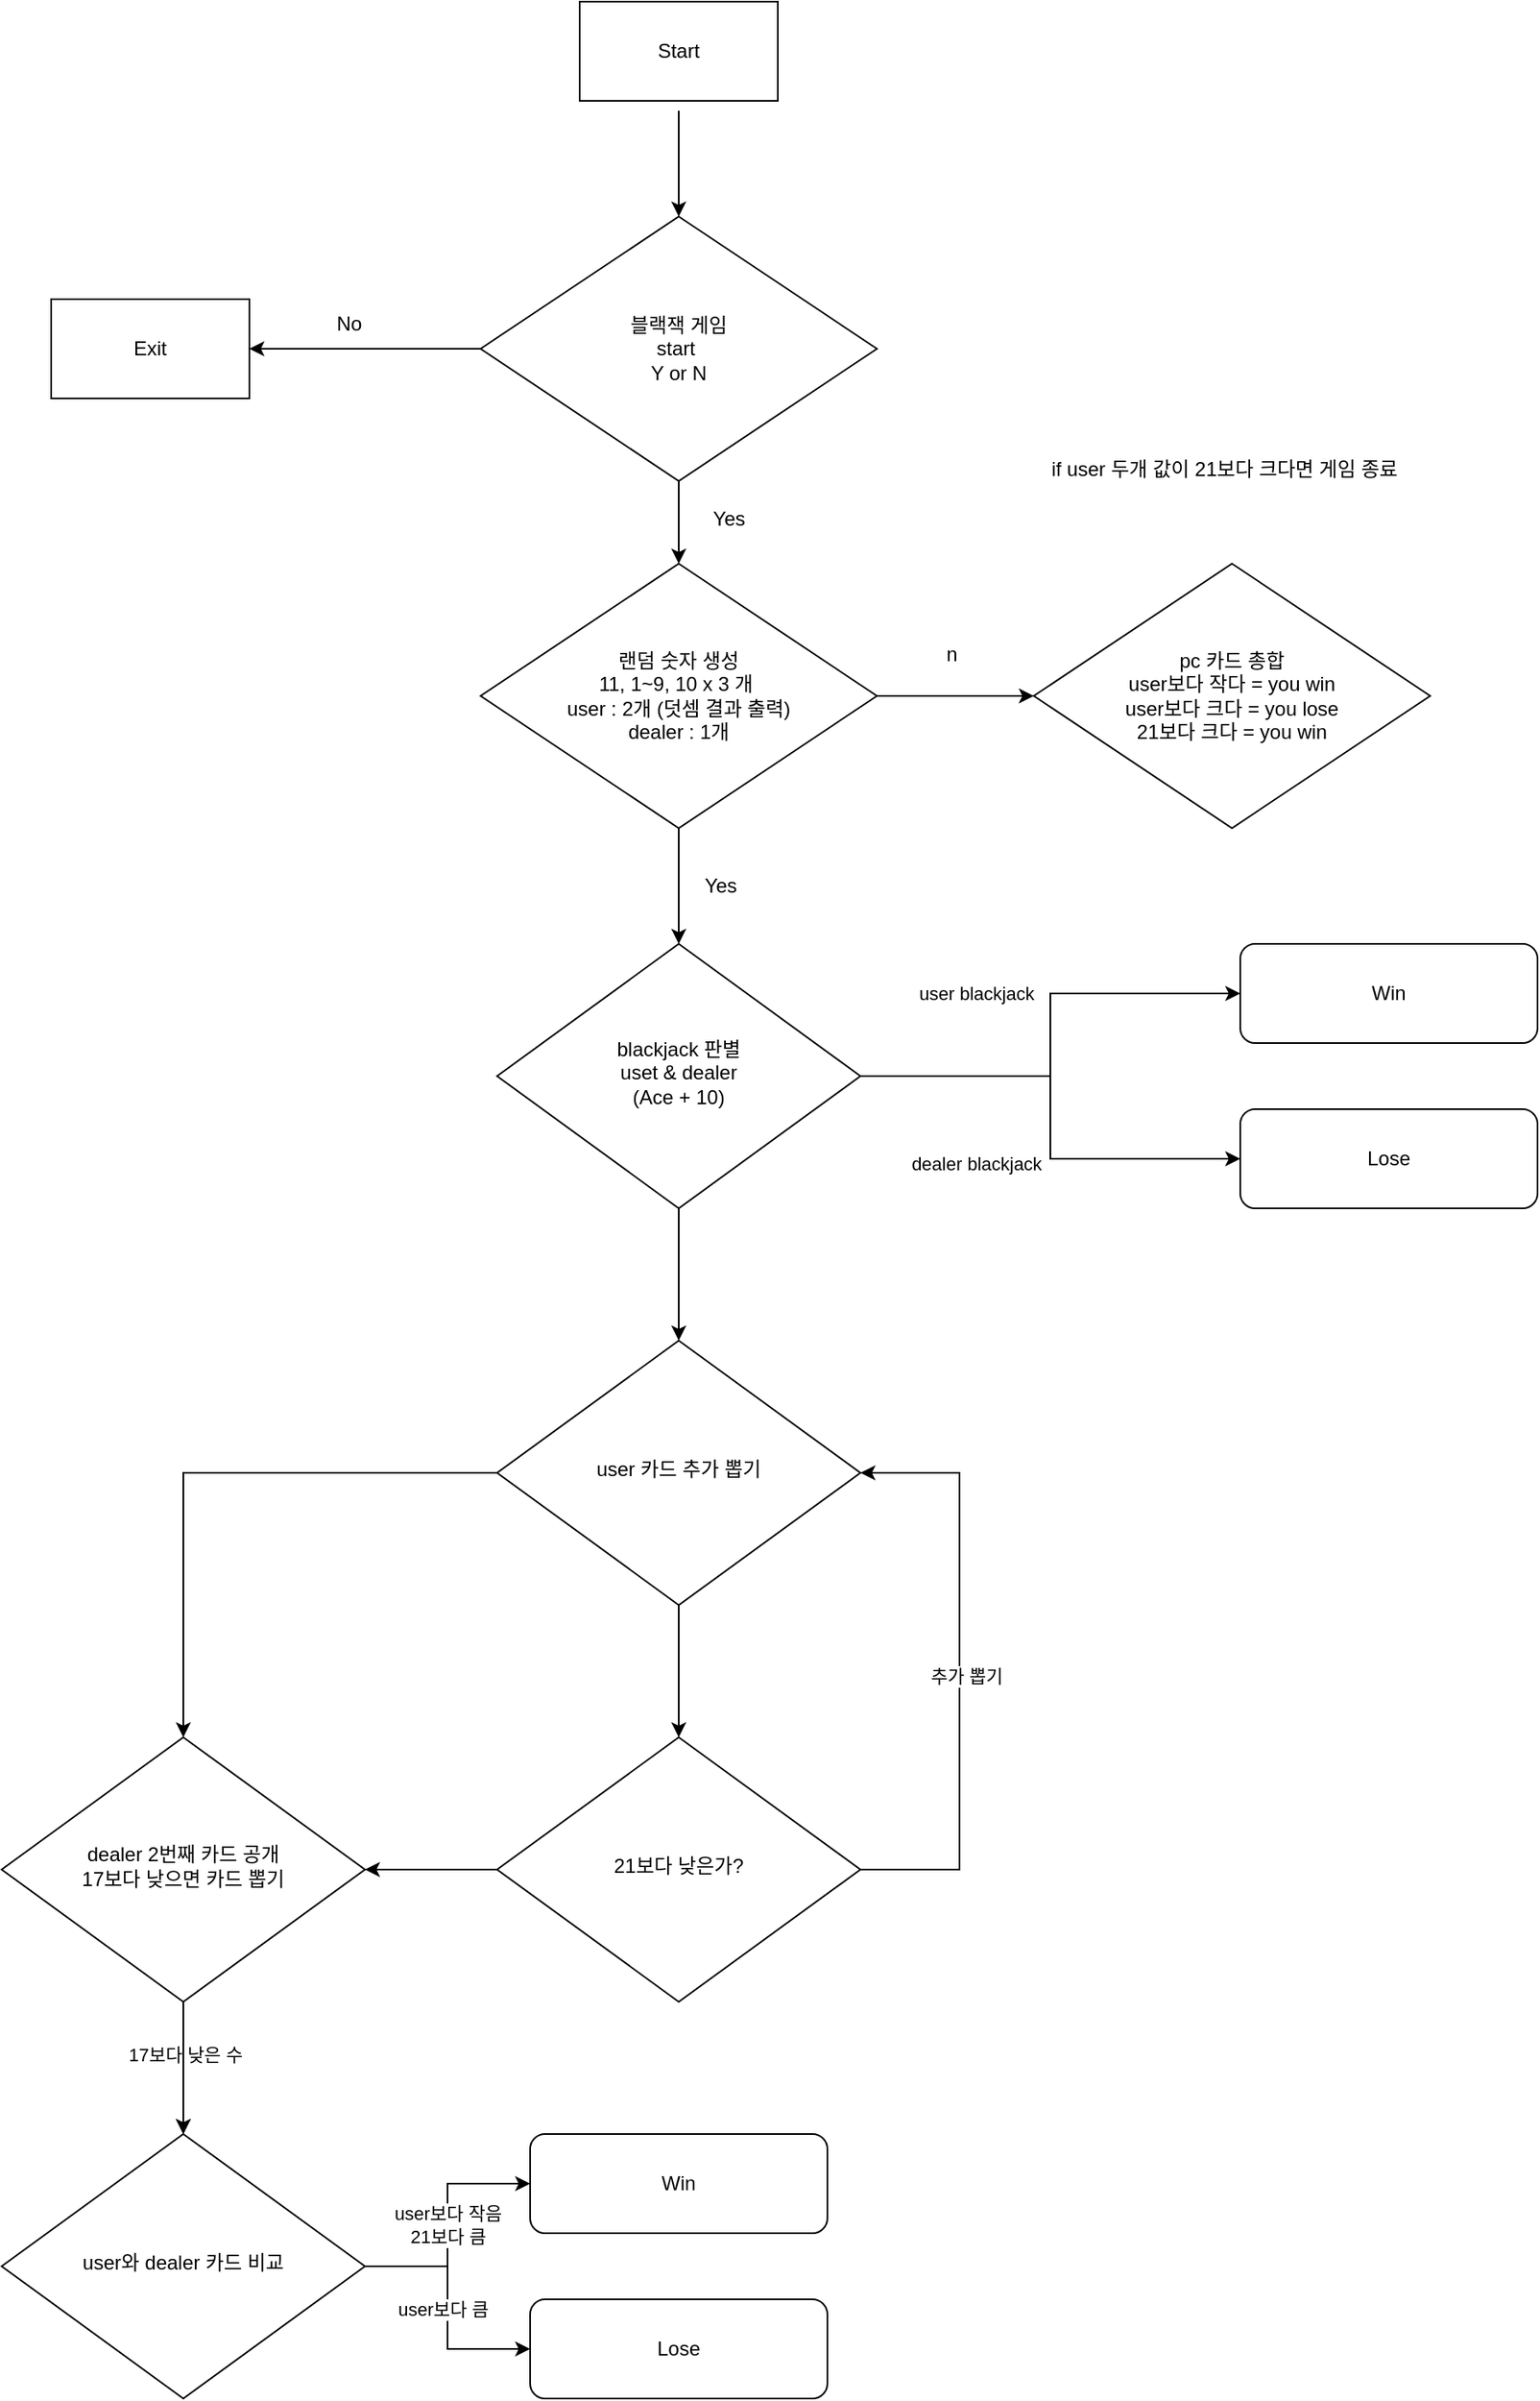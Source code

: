 <mxfile version="22.1.5" type="github">
  <diagram id="BxO6klJEb_uLm9-A6uWJ" name="Page-1">
    <mxGraphModel dx="695" dy="901" grid="1" gridSize="10" guides="1" tooltips="1" connect="1" arrows="1" fold="1" page="1" pageScale="1" pageWidth="1200" pageHeight="1920" math="0" shadow="0">
      <root>
        <mxCell id="0" />
        <mxCell id="1" parent="0" />
        <mxCell id="5" style="edgeStyle=none;html=1;exitX=0.5;exitY=1;exitDx=0;exitDy=0;entryX=0.5;entryY=0;entryDx=0;entryDy=0;" parent="1" source="2" target="3" edge="1">
          <mxGeometry relative="1" as="geometry" />
        </mxCell>
        <mxCell id="8" style="edgeStyle=none;html=1;fontSize=12;" parent="1" source="3" target="7" edge="1">
          <mxGeometry relative="1" as="geometry" />
        </mxCell>
        <mxCell id="9" style="edgeStyle=none;html=1;fontSize=12;" parent="1" source="3" target="6" edge="1">
          <mxGeometry relative="1" as="geometry" />
        </mxCell>
        <mxCell id="3" value="블랙잭 게임&lt;br&gt;start&amp;nbsp;&lt;br&gt;Y or N" style="rhombus;whiteSpace=wrap;html=1;fontFamily=Helvetica;fontSize=12;fontColor=default;align=center;strokeColor=default;strokeWidth=1;fillColor=default;" parent="1" vertex="1">
          <mxGeometry x="480" y="210" width="240" height="160" as="geometry" />
        </mxCell>
        <mxCell id="2" value="Start" style="rounded=0;whiteSpace=wrap;html=1;perimeterSpacing=6;strokeWidth=1;fontSize=12;gradientColor=none;" parent="1" vertex="1">
          <mxGeometry x="540" y="80" width="120" height="60" as="geometry" />
        </mxCell>
        <mxCell id="6" value="Exit" style="rounded=0;whiteSpace=wrap;html=1;strokeWidth=1;fontSize=12;gradientColor=none;" parent="1" vertex="1">
          <mxGeometry x="220" y="260" width="120" height="60" as="geometry" />
        </mxCell>
        <mxCell id="D96x7bOmITaF-tAiG1XP-35" value="" style="edgeStyle=orthogonalEdgeStyle;rounded=0;orthogonalLoop=1;jettySize=auto;html=1;" parent="1" source="7" target="D96x7bOmITaF-tAiG1XP-26" edge="1">
          <mxGeometry relative="1" as="geometry" />
        </mxCell>
        <mxCell id="D96x7bOmITaF-tAiG1XP-36" value="" style="edgeStyle=orthogonalEdgeStyle;rounded=0;orthogonalLoop=1;jettySize=auto;html=1;" parent="1" source="7" edge="1">
          <mxGeometry relative="1" as="geometry">
            <mxPoint x="600" y="650" as="targetPoint" />
          </mxGeometry>
        </mxCell>
        <mxCell id="7" value="랜덤 숫자 생성&lt;br&gt;11, 1~9, 10 x 3 개&amp;nbsp;&lt;br&gt;user : 2개 (덧셈 결과 출력)&lt;br&gt;dealer : 1개" style="rounded=0;whiteSpace=wrap;html=1;strokeWidth=1;fontSize=12;gradientColor=none;shape=rhombus;perimeter=rhombusPerimeter;" parent="1" vertex="1">
          <mxGeometry x="480" y="420" width="240" height="160" as="geometry" />
        </mxCell>
        <mxCell id="10" value="Yes" style="text;html=1;align=center;verticalAlign=middle;resizable=0;points=[];autosize=1;strokeColor=none;fillColor=none;fontSize=12;" parent="1" vertex="1">
          <mxGeometry x="610" y="378" width="40" height="30" as="geometry" />
        </mxCell>
        <mxCell id="11" value="No" style="text;html=1;align=center;verticalAlign=middle;resizable=0;points=[];autosize=1;strokeColor=none;fillColor=none;fontSize=12;" parent="1" vertex="1">
          <mxGeometry x="380" y="260" width="40" height="30" as="geometry" />
        </mxCell>
        <mxCell id="D96x7bOmITaF-tAiG1XP-21" value="if user 두개 값이 21보다 크다면 게임 종료" style="text;html=1;align=center;verticalAlign=middle;resizable=0;points=[];autosize=1;strokeColor=none;fillColor=none;" parent="1" vertex="1">
          <mxGeometry x="805" y="348" width="250" height="30" as="geometry" />
        </mxCell>
        <mxCell id="D96x7bOmITaF-tAiG1XP-26" value="pc 카드 총합&lt;br&gt;user보다 작다 = you win&lt;br&gt;user보다 크다 = you lose&lt;br&gt;21보다 크다 = you win" style="rounded=0;whiteSpace=wrap;html=1;strokeWidth=1;fontSize=12;gradientColor=none;shape=rhombus;perimeter=rhombusPerimeter;" parent="1" vertex="1">
          <mxGeometry x="815" y="420" width="240" height="160" as="geometry" />
        </mxCell>
        <mxCell id="D96x7bOmITaF-tAiG1XP-29" value="n" style="text;html=1;align=center;verticalAlign=middle;resizable=0;points=[];autosize=1;strokeColor=none;fillColor=none;" parent="1" vertex="1">
          <mxGeometry x="750" y="460" width="30" height="30" as="geometry" />
        </mxCell>
        <mxCell id="D96x7bOmITaF-tAiG1XP-47" value="" style="edgeStyle=orthogonalEdgeStyle;rounded=0;orthogonalLoop=1;jettySize=auto;html=1;" parent="1" edge="1">
          <mxGeometry relative="1" as="geometry">
            <mxPoint x="600" y="810" as="sourcePoint" />
          </mxGeometry>
        </mxCell>
        <mxCell id="D96x7bOmITaF-tAiG1XP-49" value="n" style="edgeLabel;html=1;align=center;verticalAlign=middle;resizable=0;points=[];fontSize=16;fontFamily=Helvetica;fontColor=default;" parent="D96x7bOmITaF-tAiG1XP-47" vertex="1" connectable="0">
          <mxGeometry x="-0.025" y="2" relative="1" as="geometry">
            <mxPoint as="offset" />
          </mxGeometry>
        </mxCell>
        <mxCell id="D96x7bOmITaF-tAiG1XP-34" value="Yes" style="text;html=1;align=center;verticalAlign=middle;resizable=0;points=[];autosize=1;strokeColor=none;fillColor=none;" parent="1" vertex="1">
          <mxGeometry x="605" y="600" width="40" height="30" as="geometry" />
        </mxCell>
        <mxCell id="1RT8lEKowrVVDk6PhkPk-20" style="edgeStyle=orthogonalEdgeStyle;rounded=0;orthogonalLoop=1;jettySize=auto;html=1;exitX=1;exitY=0.5;exitDx=0;exitDy=0;entryX=0;entryY=0.5;entryDx=0;entryDy=0;" parent="1" source="1RT8lEKowrVVDk6PhkPk-16" target="1RT8lEKowrVVDk6PhkPk-18" edge="1">
          <mxGeometry relative="1" as="geometry" />
        </mxCell>
        <mxCell id="1RT8lEKowrVVDk6PhkPk-23" value="user blackjack" style="edgeLabel;html=1;align=center;verticalAlign=middle;resizable=0;points=[];" parent="1RT8lEKowrVVDk6PhkPk-20" vertex="1" connectable="0">
          <mxGeometry x="0.321" relative="1" as="geometry">
            <mxPoint x="-65" as="offset" />
          </mxGeometry>
        </mxCell>
        <mxCell id="1RT8lEKowrVVDk6PhkPk-22" style="edgeStyle=orthogonalEdgeStyle;rounded=0;orthogonalLoop=1;jettySize=auto;html=1;entryX=0;entryY=0.5;entryDx=0;entryDy=0;" parent="1" source="1RT8lEKowrVVDk6PhkPk-16" target="1RT8lEKowrVVDk6PhkPk-19" edge="1">
          <mxGeometry relative="1" as="geometry" />
        </mxCell>
        <mxCell id="1RT8lEKowrVVDk6PhkPk-24" value="dealer blackjack" style="edgeLabel;html=1;align=center;verticalAlign=middle;resizable=0;points=[];" parent="1RT8lEKowrVVDk6PhkPk-22" vertex="1" connectable="0">
          <mxGeometry x="0.6" y="-3" relative="1" as="geometry">
            <mxPoint x="-104" as="offset" />
          </mxGeometry>
        </mxCell>
        <mxCell id="1RT8lEKowrVVDk6PhkPk-28" value="" style="edgeStyle=orthogonalEdgeStyle;rounded=0;orthogonalLoop=1;jettySize=auto;html=1;" parent="1" source="1RT8lEKowrVVDk6PhkPk-16" target="1RT8lEKowrVVDk6PhkPk-27" edge="1">
          <mxGeometry relative="1" as="geometry" />
        </mxCell>
        <mxCell id="1RT8lEKowrVVDk6PhkPk-16" value="blackjack 판별&lt;br&gt;uset &amp;amp; dealer&lt;br&gt;(Ace + 10)" style="rhombus;whiteSpace=wrap;html=1;shadow=0;fontFamily=Helvetica;fontSize=12;align=center;strokeWidth=1;spacing=6;spacingTop=-4;" parent="1" vertex="1">
          <mxGeometry x="490" y="650" width="220" height="160" as="geometry" />
        </mxCell>
        <mxCell id="1RT8lEKowrVVDk6PhkPk-18" value="Win" style="rounded=1;whiteSpace=wrap;html=1;fontSize=12;glass=0;strokeWidth=1;shadow=0;" parent="1" vertex="1">
          <mxGeometry x="940" y="650" width="180" height="60" as="geometry" />
        </mxCell>
        <mxCell id="1RT8lEKowrVVDk6PhkPk-19" value="Lose" style="rounded=1;whiteSpace=wrap;html=1;fontSize=12;glass=0;strokeWidth=1;shadow=0;" parent="1" vertex="1">
          <mxGeometry x="940" y="750" width="180" height="60" as="geometry" />
        </mxCell>
        <mxCell id="1RT8lEKowrVVDk6PhkPk-34" value="" style="edgeStyle=orthogonalEdgeStyle;rounded=0;orthogonalLoop=1;jettySize=auto;html=1;" parent="1" source="1RT8lEKowrVVDk6PhkPk-27" target="1RT8lEKowrVVDk6PhkPk-33" edge="1">
          <mxGeometry relative="1" as="geometry" />
        </mxCell>
        <mxCell id="1RT8lEKowrVVDk6PhkPk-38" value="" style="edgeStyle=orthogonalEdgeStyle;rounded=0;orthogonalLoop=1;jettySize=auto;html=1;" parent="1" source="1RT8lEKowrVVDk6PhkPk-27" target="1RT8lEKowrVVDk6PhkPk-37" edge="1">
          <mxGeometry relative="1" as="geometry" />
        </mxCell>
        <mxCell id="1RT8lEKowrVVDk6PhkPk-27" value="user 카드 추가 뽑기" style="rhombus;whiteSpace=wrap;html=1;shadow=0;fontFamily=Helvetica;fontSize=12;align=center;strokeWidth=1;spacing=6;spacingTop=-4;" parent="1" vertex="1">
          <mxGeometry x="490" y="890" width="220" height="160" as="geometry" />
        </mxCell>
        <mxCell id="1RT8lEKowrVVDk6PhkPk-45" value="" style="edgeStyle=orthogonalEdgeStyle;rounded=0;orthogonalLoop=1;jettySize=auto;html=1;" parent="1" source="1RT8lEKowrVVDk6PhkPk-33" target="1RT8lEKowrVVDk6PhkPk-44" edge="1">
          <mxGeometry relative="1" as="geometry" />
        </mxCell>
        <mxCell id="1RT8lEKowrVVDk6PhkPk-46" value="17보다 낮은 수" style="edgeLabel;html=1;align=center;verticalAlign=middle;resizable=0;points=[];" parent="1RT8lEKowrVVDk6PhkPk-45" vertex="1" connectable="0">
          <mxGeometry x="-0.275" y="1" relative="1" as="geometry">
            <mxPoint y="3" as="offset" />
          </mxGeometry>
        </mxCell>
        <mxCell id="1RT8lEKowrVVDk6PhkPk-47" value="" style="edgeStyle=orthogonalEdgeStyle;rounded=0;orthogonalLoop=1;jettySize=auto;html=1;" parent="1" source="1RT8lEKowrVVDk6PhkPk-33" target="1RT8lEKowrVVDk6PhkPk-44" edge="1">
          <mxGeometry relative="1" as="geometry" />
        </mxCell>
        <mxCell id="1RT8lEKowrVVDk6PhkPk-33" value="dealer 2번째 카드 공개&lt;br&gt;17보다 낮으면 카드 뽑기" style="rhombus;whiteSpace=wrap;html=1;shadow=0;fontFamily=Helvetica;fontSize=12;align=center;strokeWidth=1;spacing=6;spacingTop=-4;" parent="1" vertex="1">
          <mxGeometry x="190" y="1130" width="220" height="160" as="geometry" />
        </mxCell>
        <mxCell id="1RT8lEKowrVVDk6PhkPk-39" style="edgeStyle=orthogonalEdgeStyle;rounded=0;orthogonalLoop=1;jettySize=auto;html=1;entryX=1;entryY=0.5;entryDx=0;entryDy=0;exitX=1;exitY=0.5;exitDx=0;exitDy=0;" parent="1" source="1RT8lEKowrVVDk6PhkPk-37" target="1RT8lEKowrVVDk6PhkPk-27" edge="1">
          <mxGeometry relative="1" as="geometry">
            <mxPoint x="730" y="1190" as="sourcePoint" />
            <mxPoint x="840" y="1020" as="targetPoint" />
            <Array as="points">
              <mxPoint x="770" y="1210" />
              <mxPoint x="770" y="970" />
            </Array>
          </mxGeometry>
        </mxCell>
        <mxCell id="1RT8lEKowrVVDk6PhkPk-42" value="추가 뽑기&lt;br&gt;" style="edgeLabel;html=1;align=center;verticalAlign=middle;resizable=0;points=[];" parent="1RT8lEKowrVVDk6PhkPk-39" vertex="1" connectable="0">
          <mxGeometry x="-0.017" y="-4" relative="1" as="geometry">
            <mxPoint as="offset" />
          </mxGeometry>
        </mxCell>
        <mxCell id="1RT8lEKowrVVDk6PhkPk-43" value="" style="edgeStyle=orthogonalEdgeStyle;rounded=0;orthogonalLoop=1;jettySize=auto;html=1;" parent="1" source="1RT8lEKowrVVDk6PhkPk-37" target="1RT8lEKowrVVDk6PhkPk-33" edge="1">
          <mxGeometry relative="1" as="geometry" />
        </mxCell>
        <mxCell id="1RT8lEKowrVVDk6PhkPk-37" value="21보다 낮은가?" style="rhombus;whiteSpace=wrap;html=1;shadow=0;fontFamily=Helvetica;fontSize=12;align=center;strokeWidth=1;spacing=6;spacingTop=-4;" parent="1" vertex="1">
          <mxGeometry x="490" y="1130" width="220" height="160" as="geometry" />
        </mxCell>
        <mxCell id="1RT8lEKowrVVDk6PhkPk-52" value="" style="edgeStyle=orthogonalEdgeStyle;rounded=0;orthogonalLoop=1;jettySize=auto;html=1;" parent="1" source="1RT8lEKowrVVDk6PhkPk-44" target="1RT8lEKowrVVDk6PhkPk-51" edge="1">
          <mxGeometry relative="1" as="geometry" />
        </mxCell>
        <mxCell id="1RT8lEKowrVVDk6PhkPk-55" value="user보다 큼" style="edgeLabel;html=1;align=center;verticalAlign=middle;resizable=0;points=[];" parent="1RT8lEKowrVVDk6PhkPk-52" vertex="1" connectable="0">
          <mxGeometry x="0.013" y="-3" relative="1" as="geometry">
            <mxPoint as="offset" />
          </mxGeometry>
        </mxCell>
        <mxCell id="1RT8lEKowrVVDk6PhkPk-53" style="edgeStyle=orthogonalEdgeStyle;rounded=0;orthogonalLoop=1;jettySize=auto;html=1;" parent="1" source="1RT8lEKowrVVDk6PhkPk-44" target="1RT8lEKowrVVDk6PhkPk-50" edge="1">
          <mxGeometry relative="1" as="geometry" />
        </mxCell>
        <mxCell id="1RT8lEKowrVVDk6PhkPk-54" value="user보다 작음&lt;br&gt;21보다 큼" style="edgeLabel;html=1;align=center;verticalAlign=middle;resizable=0;points=[];" parent="1RT8lEKowrVVDk6PhkPk-53" vertex="1" connectable="0">
          <mxGeometry relative="1" as="geometry">
            <mxPoint as="offset" />
          </mxGeometry>
        </mxCell>
        <mxCell id="1RT8lEKowrVVDk6PhkPk-44" value="user와 dealer 카드 비교" style="rhombus;whiteSpace=wrap;html=1;shadow=0;fontFamily=Helvetica;fontSize=12;align=center;strokeWidth=1;spacing=6;spacingTop=-4;" parent="1" vertex="1">
          <mxGeometry x="190" y="1370" width="220" height="160" as="geometry" />
        </mxCell>
        <mxCell id="1RT8lEKowrVVDk6PhkPk-50" value="Win" style="rounded=1;whiteSpace=wrap;html=1;fontSize=12;glass=0;strokeWidth=1;shadow=0;" parent="1" vertex="1">
          <mxGeometry x="510" y="1370" width="180" height="60" as="geometry" />
        </mxCell>
        <mxCell id="1RT8lEKowrVVDk6PhkPk-51" value="Lose" style="rounded=1;whiteSpace=wrap;html=1;fontSize=12;glass=0;strokeWidth=1;shadow=0;" parent="1" vertex="1">
          <mxGeometry x="510" y="1470" width="180" height="60" as="geometry" />
        </mxCell>
      </root>
    </mxGraphModel>
  </diagram>
</mxfile>

